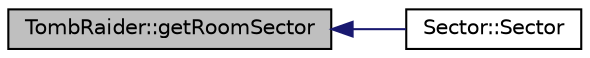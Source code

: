 digraph "TombRaider::getRoomSector"
{
 // INTERACTIVE_SVG=YES
  edge [fontname="Helvetica",fontsize="10",labelfontname="Helvetica",labelfontsize="10"];
  node [fontname="Helvetica",fontsize="10",shape=record];
  rankdir="LR";
  Node1 [label="TombRaider::getRoomSector",height=0.2,width=0.4,color="black", fillcolor="grey75", style="filled" fontcolor="black"];
  Node1 -> Node2 [dir="back",color="midnightblue",fontsize="10",style="solid",fontname="Helvetica"];
  Node2 [label="Sector::Sector",height=0.2,width=0.4,color="black", fillcolor="white", style="filled",URL="$class_sector.html#ad9530d4dd3850ff6e5d86d8025e1a316"];
}
